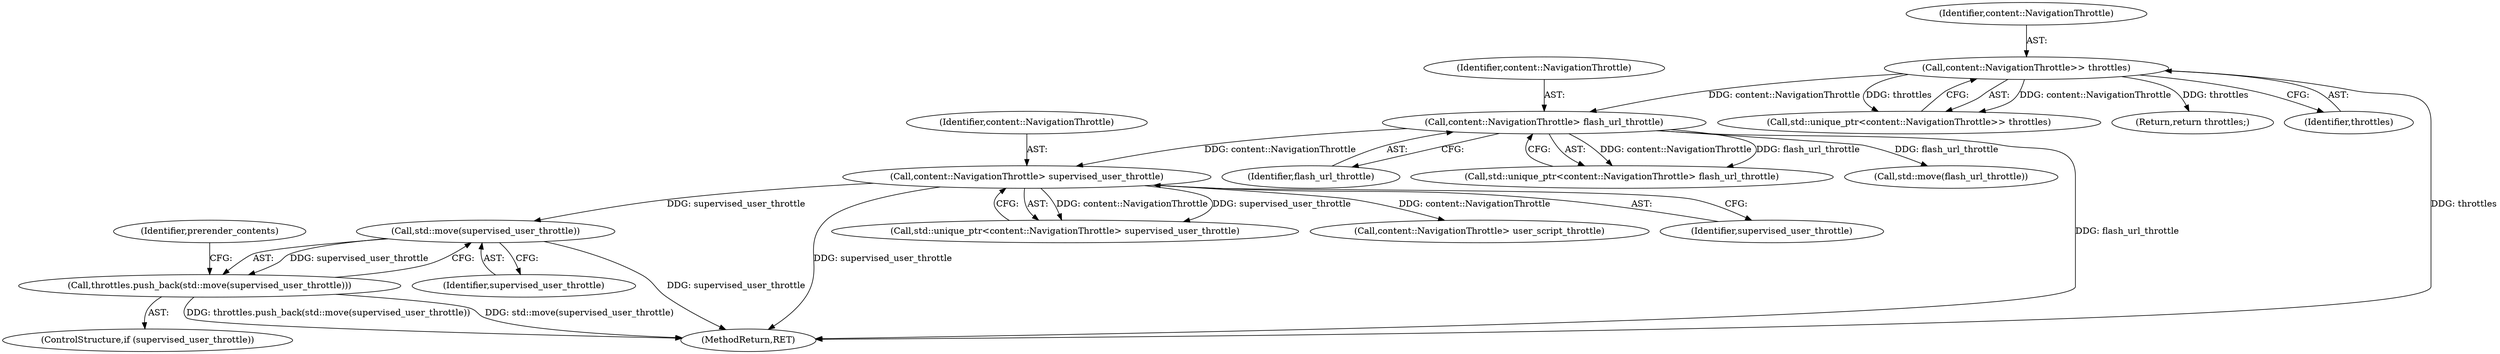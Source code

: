 digraph "0_Chrome_5bb223676defeba9c44a5ce42460c86e24561e73@API" {
"1000140" [label="(Call,std::move(supervised_user_throttle))"];
"1000132" [label="(Call,content::NavigationThrottle> supervised_user_throttle)"];
"1000119" [label="(Call,content::NavigationThrottle> flash_url_throttle)"];
"1000107" [label="(Call,content::NavigationThrottle>> throttles)"];
"1000139" [label="(Call,throttles.push_back(std::move(supervised_user_throttle)))"];
"1000121" [label="(Identifier,flash_url_throttle)"];
"1000107" [label="(Call,content::NavigationThrottle>> throttles)"];
"1000132" [label="(Call,content::NavigationThrottle> supervised_user_throttle)"];
"1000130" [label="(Call,std::unique_ptr<content::NavigationThrottle> supervised_user_throttle)"];
"1000105" [label="(Call,std::unique_ptr<content::NavigationThrottle>> throttles)"];
"1000140" [label="(Call,std::move(supervised_user_throttle))"];
"1000395" [label="(Return,return throttles;)"];
"1000137" [label="(ControlStructure,if (supervised_user_throttle))"];
"1000397" [label="(MethodReturn,RET)"];
"1000133" [label="(Identifier,content::NavigationThrottle)"];
"1000144" [label="(Identifier,prerender_contents)"];
"1000119" [label="(Call,content::NavigationThrottle> flash_url_throttle)"];
"1000120" [label="(Identifier,content::NavigationThrottle)"];
"1000139" [label="(Call,throttles.push_back(std::move(supervised_user_throttle)))"];
"1000117" [label="(Call,std::unique_ptr<content::NavigationThrottle> flash_url_throttle)"];
"1000127" [label="(Call,std::move(flash_url_throttle))"];
"1000109" [label="(Identifier,throttles)"];
"1000108" [label="(Identifier,content::NavigationThrottle)"];
"1000141" [label="(Identifier,supervised_user_throttle)"];
"1000192" [label="(Call,content::NavigationThrottle> user_script_throttle)"];
"1000134" [label="(Identifier,supervised_user_throttle)"];
"1000140" -> "1000139"  [label="AST: "];
"1000140" -> "1000141"  [label="CFG: "];
"1000141" -> "1000140"  [label="AST: "];
"1000139" -> "1000140"  [label="CFG: "];
"1000140" -> "1000397"  [label="DDG: supervised_user_throttle"];
"1000140" -> "1000139"  [label="DDG: supervised_user_throttle"];
"1000132" -> "1000140"  [label="DDG: supervised_user_throttle"];
"1000132" -> "1000130"  [label="AST: "];
"1000132" -> "1000134"  [label="CFG: "];
"1000133" -> "1000132"  [label="AST: "];
"1000134" -> "1000132"  [label="AST: "];
"1000130" -> "1000132"  [label="CFG: "];
"1000132" -> "1000397"  [label="DDG: supervised_user_throttle"];
"1000132" -> "1000130"  [label="DDG: content::NavigationThrottle"];
"1000132" -> "1000130"  [label="DDG: supervised_user_throttle"];
"1000119" -> "1000132"  [label="DDG: content::NavigationThrottle"];
"1000132" -> "1000192"  [label="DDG: content::NavigationThrottle"];
"1000119" -> "1000117"  [label="AST: "];
"1000119" -> "1000121"  [label="CFG: "];
"1000120" -> "1000119"  [label="AST: "];
"1000121" -> "1000119"  [label="AST: "];
"1000117" -> "1000119"  [label="CFG: "];
"1000119" -> "1000397"  [label="DDG: flash_url_throttle"];
"1000119" -> "1000117"  [label="DDG: content::NavigationThrottle"];
"1000119" -> "1000117"  [label="DDG: flash_url_throttle"];
"1000107" -> "1000119"  [label="DDG: content::NavigationThrottle"];
"1000119" -> "1000127"  [label="DDG: flash_url_throttle"];
"1000107" -> "1000105"  [label="AST: "];
"1000107" -> "1000109"  [label="CFG: "];
"1000108" -> "1000107"  [label="AST: "];
"1000109" -> "1000107"  [label="AST: "];
"1000105" -> "1000107"  [label="CFG: "];
"1000107" -> "1000397"  [label="DDG: throttles"];
"1000107" -> "1000105"  [label="DDG: content::NavigationThrottle"];
"1000107" -> "1000105"  [label="DDG: throttles"];
"1000107" -> "1000395"  [label="DDG: throttles"];
"1000139" -> "1000137"  [label="AST: "];
"1000144" -> "1000139"  [label="CFG: "];
"1000139" -> "1000397"  [label="DDG: throttles.push_back(std::move(supervised_user_throttle))"];
"1000139" -> "1000397"  [label="DDG: std::move(supervised_user_throttle)"];
}
